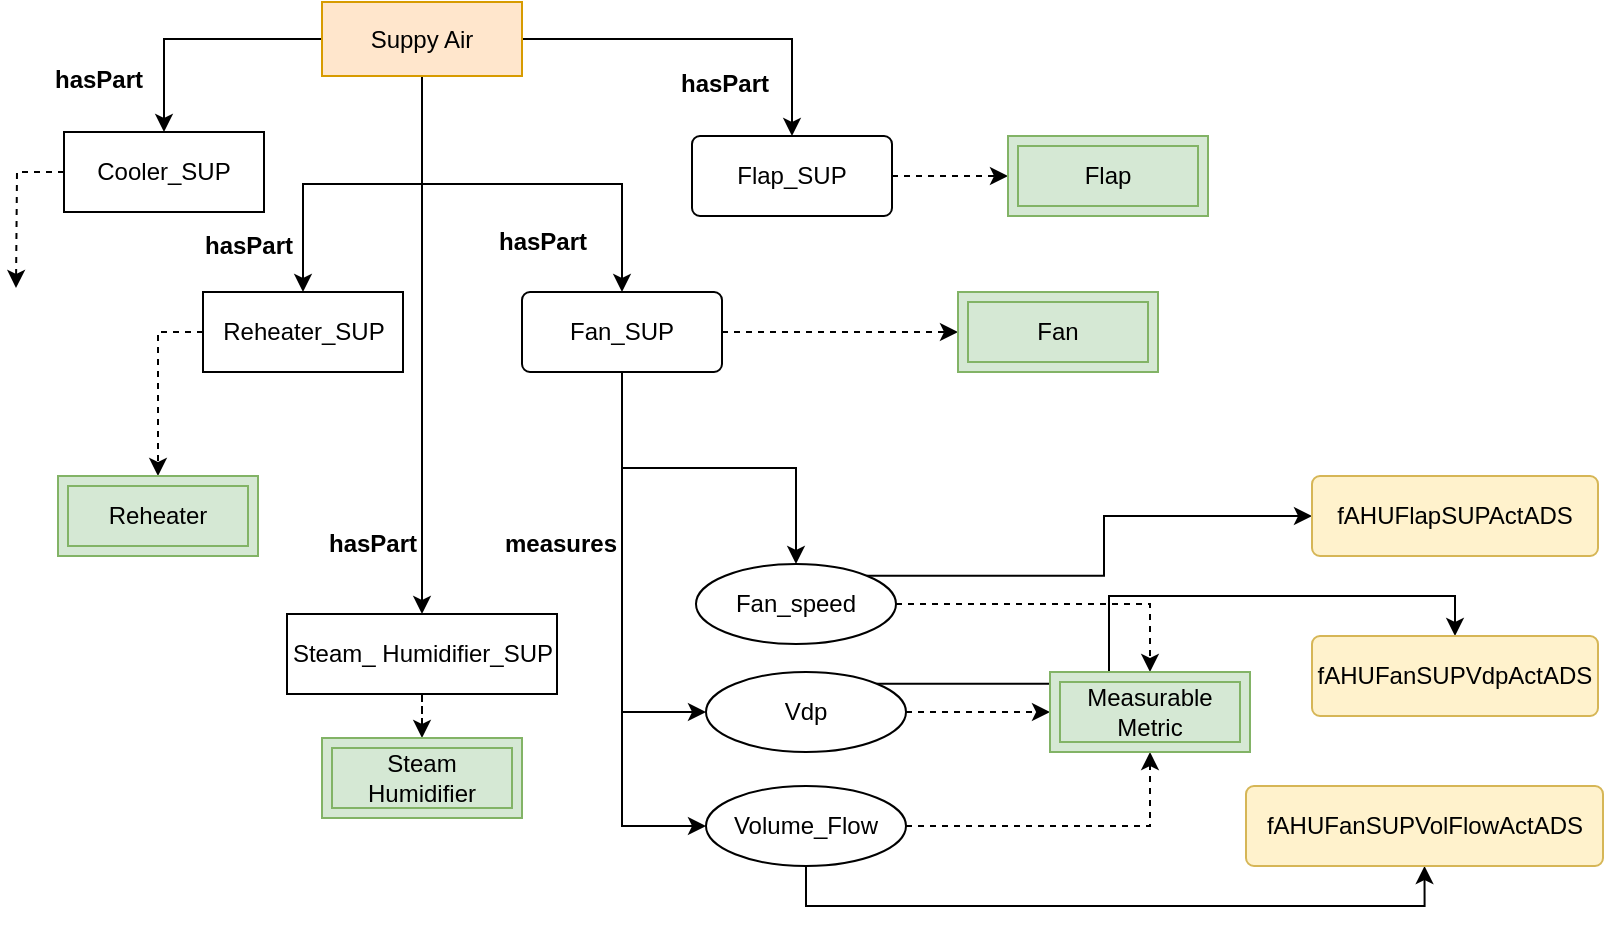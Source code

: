 <mxfile version="21.8.2" type="device">
  <diagram id="R2lEEEUBdFMjLlhIrx00" name="Page-1">
    <mxGraphModel dx="1362" dy="795" grid="0" gridSize="10" guides="1" tooltips="1" connect="1" arrows="1" fold="1" page="1" pageScale="1" pageWidth="850" pageHeight="1100" math="0" shadow="0" extFonts="Permanent Marker^https://fonts.googleapis.com/css?family=Permanent+Marker">
      <root>
        <mxCell id="0" />
        <mxCell id="1" parent="0" />
        <mxCell id="O1JRwv6chI0P2apyFOL--83" style="edgeStyle=orthogonalEdgeStyle;rounded=0;orthogonalLoop=1;jettySize=auto;html=1;" edge="1" source="O1JRwv6chI0P2apyFOL--88" target="O1JRwv6chI0P2apyFOL--90" parent="1">
          <mxGeometry relative="1" as="geometry">
            <mxPoint x="119" y="101" as="targetPoint" />
          </mxGeometry>
        </mxCell>
        <mxCell id="O1JRwv6chI0P2apyFOL--84" style="edgeStyle=orthogonalEdgeStyle;rounded=0;orthogonalLoop=1;jettySize=auto;html=1;" edge="1" source="O1JRwv6chI0P2apyFOL--88" target="O1JRwv6chI0P2apyFOL--92" parent="1">
          <mxGeometry relative="1" as="geometry">
            <mxPoint x="197" y="157" as="targetPoint" />
          </mxGeometry>
        </mxCell>
        <mxCell id="O1JRwv6chI0P2apyFOL--85" style="edgeStyle=orthogonalEdgeStyle;rounded=0;orthogonalLoop=1;jettySize=auto;html=1;" edge="1" source="O1JRwv6chI0P2apyFOL--88" target="O1JRwv6chI0P2apyFOL--97" parent="1">
          <mxGeometry relative="1" as="geometry">
            <mxPoint x="327" y="137" as="targetPoint" />
          </mxGeometry>
        </mxCell>
        <mxCell id="O1JRwv6chI0P2apyFOL--86" style="edgeStyle=orthogonalEdgeStyle;rounded=0;orthogonalLoop=1;jettySize=auto;html=1;" edge="1" source="O1JRwv6chI0P2apyFOL--88" target="O1JRwv6chI0P2apyFOL--99" parent="1">
          <mxGeometry relative="1" as="geometry">
            <mxPoint x="408" y="202" as="targetPoint" />
          </mxGeometry>
        </mxCell>
        <mxCell id="O1JRwv6chI0P2apyFOL--87" style="edgeStyle=orthogonalEdgeStyle;rounded=0;orthogonalLoop=1;jettySize=auto;html=1;" edge="1" source="O1JRwv6chI0P2apyFOL--88" target="O1JRwv6chI0P2apyFOL--105" parent="1">
          <mxGeometry relative="1" as="geometry">
            <mxPoint x="245" y="324" as="targetPoint" />
          </mxGeometry>
        </mxCell>
        <mxCell id="O1JRwv6chI0P2apyFOL--88" value="Suppy Air" style="whiteSpace=wrap;html=1;align=center;fillColor=#ffe6cc;strokeColor=#d79b00;" vertex="1" parent="1">
          <mxGeometry x="195" y="41" width="100" height="37" as="geometry" />
        </mxCell>
        <mxCell id="O1JRwv6chI0P2apyFOL--89" style="edgeStyle=orthogonalEdgeStyle;rounded=0;orthogonalLoop=1;jettySize=auto;html=1;exitX=0;exitY=0.5;exitDx=0;exitDy=0;entryX=0.5;entryY=0;entryDx=0;entryDy=0;dashed=1;" edge="1" source="O1JRwv6chI0P2apyFOL--90" parent="1">
          <mxGeometry relative="1" as="geometry">
            <mxPoint x="42" y="184" as="targetPoint" />
          </mxGeometry>
        </mxCell>
        <mxCell id="O1JRwv6chI0P2apyFOL--90" value="Cooler_SUP" style="whiteSpace=wrap;html=1;align=center;" vertex="1" parent="1">
          <mxGeometry x="66" y="106" width="100" height="40" as="geometry" />
        </mxCell>
        <mxCell id="O1JRwv6chI0P2apyFOL--91" style="edgeStyle=orthogonalEdgeStyle;rounded=0;orthogonalLoop=1;jettySize=auto;html=1;exitX=0;exitY=0.5;exitDx=0;exitDy=0;entryX=0.5;entryY=0;entryDx=0;entryDy=0;dashed=1;" edge="1" source="O1JRwv6chI0P2apyFOL--92" target="O1JRwv6chI0P2apyFOL--106" parent="1">
          <mxGeometry relative="1" as="geometry" />
        </mxCell>
        <mxCell id="O1JRwv6chI0P2apyFOL--92" value="&lt;div&gt;Reheater_SUP&lt;/div&gt;" style="whiteSpace=wrap;html=1;align=center;" vertex="1" parent="1">
          <mxGeometry x="135.5" y="186" width="100" height="40" as="geometry" />
        </mxCell>
        <mxCell id="O1JRwv6chI0P2apyFOL--93" style="edgeStyle=orthogonalEdgeStyle;rounded=0;orthogonalLoop=1;jettySize=auto;html=1;" edge="1" source="O1JRwv6chI0P2apyFOL--97" target="O1JRwv6chI0P2apyFOL--112" parent="1">
          <mxGeometry relative="1" as="geometry">
            <mxPoint x="386" y="385" as="targetPoint" />
          </mxGeometry>
        </mxCell>
        <mxCell id="O1JRwv6chI0P2apyFOL--94" style="edgeStyle=orthogonalEdgeStyle;rounded=0;orthogonalLoop=1;jettySize=auto;html=1;entryX=0;entryY=0.5;entryDx=0;entryDy=0;" edge="1" source="O1JRwv6chI0P2apyFOL--97" target="O1JRwv6chI0P2apyFOL--114" parent="1">
          <mxGeometry relative="1" as="geometry" />
        </mxCell>
        <mxCell id="O1JRwv6chI0P2apyFOL--95" style="edgeStyle=orthogonalEdgeStyle;rounded=0;orthogonalLoop=1;jettySize=auto;html=1;entryX=0;entryY=0.5;entryDx=0;entryDy=0;" edge="1" source="O1JRwv6chI0P2apyFOL--97" target="O1JRwv6chI0P2apyFOL--116" parent="1">
          <mxGeometry relative="1" as="geometry" />
        </mxCell>
        <mxCell id="O1JRwv6chI0P2apyFOL--96" style="edgeStyle=orthogonalEdgeStyle;rounded=0;orthogonalLoop=1;jettySize=auto;html=1;exitX=1;exitY=0.5;exitDx=0;exitDy=0;entryX=0;entryY=0.5;entryDx=0;entryDy=0;dashed=1;" edge="1" source="O1JRwv6chI0P2apyFOL--97" target="O1JRwv6chI0P2apyFOL--108" parent="1">
          <mxGeometry relative="1" as="geometry" />
        </mxCell>
        <mxCell id="O1JRwv6chI0P2apyFOL--97" value="&lt;div&gt;Fan_SUP&lt;/div&gt;" style="rounded=1;arcSize=10;whiteSpace=wrap;html=1;align=center;" vertex="1" parent="1">
          <mxGeometry x="295" y="186" width="100" height="40" as="geometry" />
        </mxCell>
        <mxCell id="O1JRwv6chI0P2apyFOL--98" style="edgeStyle=orthogonalEdgeStyle;rounded=0;orthogonalLoop=1;jettySize=auto;html=1;exitX=1;exitY=0.5;exitDx=0;exitDy=0;entryX=0;entryY=0.5;entryDx=0;entryDy=0;dashed=1;" edge="1" source="O1JRwv6chI0P2apyFOL--99" target="O1JRwv6chI0P2apyFOL--107" parent="1">
          <mxGeometry relative="1" as="geometry" />
        </mxCell>
        <mxCell id="O1JRwv6chI0P2apyFOL--99" value="Flap_SUP" style="rounded=1;arcSize=10;whiteSpace=wrap;html=1;align=center;" vertex="1" parent="1">
          <mxGeometry x="380" y="108" width="100" height="40" as="geometry" />
        </mxCell>
        <mxCell id="O1JRwv6chI0P2apyFOL--100" value="&lt;div&gt;&lt;b&gt;hasPart&lt;/b&gt;&lt;/div&gt;" style="text;html=1;align=center;verticalAlign=middle;resizable=0;points=[];autosize=1;strokeColor=none;fillColor=none;" vertex="1" parent="1">
          <mxGeometry x="52" y="67" width="62" height="26" as="geometry" />
        </mxCell>
        <mxCell id="O1JRwv6chI0P2apyFOL--101" value="&lt;div&gt;&lt;b&gt;hasPart&lt;/b&gt;&lt;/div&gt;" style="text;html=1;align=center;verticalAlign=middle;resizable=0;points=[];autosize=1;strokeColor=none;fillColor=none;" vertex="1" parent="1">
          <mxGeometry x="127" y="150" width="62" height="26" as="geometry" />
        </mxCell>
        <mxCell id="O1JRwv6chI0P2apyFOL--102" value="&lt;div&gt;&lt;b&gt;hasPart&lt;/b&gt;&lt;/div&gt;" style="text;html=1;align=center;verticalAlign=middle;resizable=0;points=[];autosize=1;strokeColor=none;fillColor=none;" vertex="1" parent="1">
          <mxGeometry x="274" y="148" width="62" height="26" as="geometry" />
        </mxCell>
        <mxCell id="O1JRwv6chI0P2apyFOL--103" value="&lt;div&gt;&lt;b&gt;hasPart&lt;/b&gt;&lt;/div&gt;" style="text;html=1;align=center;verticalAlign=middle;resizable=0;points=[];autosize=1;strokeColor=none;fillColor=none;" vertex="1" parent="1">
          <mxGeometry x="365" y="69" width="62" height="26" as="geometry" />
        </mxCell>
        <mxCell id="O1JRwv6chI0P2apyFOL--104" style="edgeStyle=orthogonalEdgeStyle;rounded=0;orthogonalLoop=1;jettySize=auto;html=1;exitX=0.5;exitY=1;exitDx=0;exitDy=0;dashed=1;" edge="1" source="O1JRwv6chI0P2apyFOL--105" target="O1JRwv6chI0P2apyFOL--109" parent="1">
          <mxGeometry relative="1" as="geometry" />
        </mxCell>
        <mxCell id="O1JRwv6chI0P2apyFOL--105" value="Steam_ Humidifier_SUP" style="whiteSpace=wrap;html=1;align=center;" vertex="1" parent="1">
          <mxGeometry x="177.5" y="347" width="135" height="40" as="geometry" />
        </mxCell>
        <mxCell id="O1JRwv6chI0P2apyFOL--106" value="&lt;div&gt;Reheater&lt;/div&gt;" style="shape=ext;margin=3;double=1;whiteSpace=wrap;html=1;align=center;fillColor=#d5e8d4;strokeColor=#82b366;" vertex="1" parent="1">
          <mxGeometry x="63" y="278" width="100" height="40" as="geometry" />
        </mxCell>
        <mxCell id="O1JRwv6chI0P2apyFOL--107" value="Flap" style="shape=ext;margin=3;double=1;whiteSpace=wrap;html=1;align=center;fillColor=#d5e8d4;strokeColor=#82b366;" vertex="1" parent="1">
          <mxGeometry x="538" y="108" width="100" height="40" as="geometry" />
        </mxCell>
        <mxCell id="O1JRwv6chI0P2apyFOL--108" value="Fan" style="shape=ext;margin=3;double=1;whiteSpace=wrap;html=1;align=center;fillColor=#d5e8d4;strokeColor=#82b366;" vertex="1" parent="1">
          <mxGeometry x="513" y="186" width="100" height="40" as="geometry" />
        </mxCell>
        <mxCell id="O1JRwv6chI0P2apyFOL--109" value="Steam Humidifier" style="shape=ext;margin=3;double=1;whiteSpace=wrap;html=1;align=center;fillColor=#d5e8d4;strokeColor=#82b366;" vertex="1" parent="1">
          <mxGeometry x="195" y="409" width="100" height="40" as="geometry" />
        </mxCell>
        <mxCell id="O1JRwv6chI0P2apyFOL--110" value="&lt;div&gt;&lt;b&gt;hasPart&lt;/b&gt;&lt;/div&gt;" style="text;html=1;align=center;verticalAlign=middle;resizable=0;points=[];autosize=1;strokeColor=none;fillColor=none;" vertex="1" parent="1">
          <mxGeometry x="189" y="299" width="62" height="26" as="geometry" />
        </mxCell>
        <mxCell id="O1JRwv6chI0P2apyFOL--111" style="edgeStyle=orthogonalEdgeStyle;rounded=0;orthogonalLoop=1;jettySize=auto;html=1;exitX=1;exitY=0.5;exitDx=0;exitDy=0;entryX=0.5;entryY=0;entryDx=0;entryDy=0;dashed=1;" edge="1" source="O1JRwv6chI0P2apyFOL--112" target="O1JRwv6chI0P2apyFOL--117" parent="1">
          <mxGeometry relative="1" as="geometry" />
        </mxCell>
        <mxCell id="O1JRwv6chI0P2apyFOL--124" style="edgeStyle=orthogonalEdgeStyle;rounded=0;orthogonalLoop=1;jettySize=auto;html=1;exitX=1;exitY=0;exitDx=0;exitDy=0;entryX=0;entryY=0.5;entryDx=0;entryDy=0;" edge="1" parent="1" source="O1JRwv6chI0P2apyFOL--112" target="O1JRwv6chI0P2apyFOL--120">
          <mxGeometry relative="1" as="geometry" />
        </mxCell>
        <mxCell id="O1JRwv6chI0P2apyFOL--112" value="&lt;div&gt;Fan_speed&lt;/div&gt;" style="ellipse;whiteSpace=wrap;html=1;align=center;" vertex="1" parent="1">
          <mxGeometry x="382" y="322" width="100" height="40" as="geometry" />
        </mxCell>
        <mxCell id="O1JRwv6chI0P2apyFOL--113" style="edgeStyle=orthogonalEdgeStyle;rounded=0;orthogonalLoop=1;jettySize=auto;html=1;entryX=0;entryY=0.5;entryDx=0;entryDy=0;dashed=1;" edge="1" source="O1JRwv6chI0P2apyFOL--114" target="O1JRwv6chI0P2apyFOL--117" parent="1">
          <mxGeometry relative="1" as="geometry" />
        </mxCell>
        <mxCell id="O1JRwv6chI0P2apyFOL--125" style="edgeStyle=orthogonalEdgeStyle;rounded=0;orthogonalLoop=1;jettySize=auto;html=1;exitX=1;exitY=0;exitDx=0;exitDy=0;entryX=0.5;entryY=0;entryDx=0;entryDy=0;" edge="1" parent="1" source="O1JRwv6chI0P2apyFOL--114" target="O1JRwv6chI0P2apyFOL--121">
          <mxGeometry relative="1" as="geometry" />
        </mxCell>
        <mxCell id="O1JRwv6chI0P2apyFOL--114" value="Vdp" style="ellipse;whiteSpace=wrap;html=1;align=center;" vertex="1" parent="1">
          <mxGeometry x="387" y="376" width="100" height="40" as="geometry" />
        </mxCell>
        <mxCell id="O1JRwv6chI0P2apyFOL--115" style="edgeStyle=orthogonalEdgeStyle;rounded=0;orthogonalLoop=1;jettySize=auto;html=1;exitX=1;exitY=0.5;exitDx=0;exitDy=0;entryX=0.5;entryY=1;entryDx=0;entryDy=0;dashed=1;" edge="1" source="O1JRwv6chI0P2apyFOL--116" target="O1JRwv6chI0P2apyFOL--117" parent="1">
          <mxGeometry relative="1" as="geometry" />
        </mxCell>
        <mxCell id="O1JRwv6chI0P2apyFOL--126" style="edgeStyle=orthogonalEdgeStyle;rounded=0;orthogonalLoop=1;jettySize=auto;html=1;exitX=0.5;exitY=1;exitDx=0;exitDy=0;entryX=0.5;entryY=1;entryDx=0;entryDy=0;" edge="1" parent="1" source="O1JRwv6chI0P2apyFOL--116" target="O1JRwv6chI0P2apyFOL--123">
          <mxGeometry relative="1" as="geometry" />
        </mxCell>
        <mxCell id="O1JRwv6chI0P2apyFOL--116" value="Volume_Flow" style="ellipse;whiteSpace=wrap;html=1;align=center;" vertex="1" parent="1">
          <mxGeometry x="387" y="433" width="100" height="40" as="geometry" />
        </mxCell>
        <mxCell id="O1JRwv6chI0P2apyFOL--117" value="Measurable Metric" style="shape=ext;margin=3;double=1;whiteSpace=wrap;html=1;align=center;fillColor=#d5e8d4;strokeColor=#82b366;" vertex="1" parent="1">
          <mxGeometry x="559" y="376" width="100" height="40" as="geometry" />
        </mxCell>
        <mxCell id="O1JRwv6chI0P2apyFOL--118" value="&lt;b&gt;measures&lt;/b&gt;" style="text;html=1;align=center;verticalAlign=middle;resizable=0;points=[];autosize=1;strokeColor=none;fillColor=none;" vertex="1" parent="1">
          <mxGeometry x="277" y="299" width="74" height="26" as="geometry" />
        </mxCell>
        <mxCell id="O1JRwv6chI0P2apyFOL--120" value="fAHUFlapSUPActADS " style="rounded=1;arcSize=10;whiteSpace=wrap;html=1;align=center;fillColor=#fff2cc;strokeColor=#d6b656;" vertex="1" parent="1">
          <mxGeometry x="690" y="278" width="143" height="40" as="geometry" />
        </mxCell>
        <mxCell id="O1JRwv6chI0P2apyFOL--121" value="fAHUFanSUPVdpActADS" style="rounded=1;arcSize=10;whiteSpace=wrap;html=1;align=center;fillColor=#fff2cc;strokeColor=#d6b656;" vertex="1" parent="1">
          <mxGeometry x="690" y="358" width="143" height="40" as="geometry" />
        </mxCell>
        <mxCell id="O1JRwv6chI0P2apyFOL--123" value="fAHUFanSUPVolFlowActADS" style="rounded=1;arcSize=10;whiteSpace=wrap;html=1;align=center;fillColor=#fff2cc;strokeColor=#d6b656;" vertex="1" parent="1">
          <mxGeometry x="657" y="433" width="178.5" height="40" as="geometry" />
        </mxCell>
      </root>
    </mxGraphModel>
  </diagram>
</mxfile>
